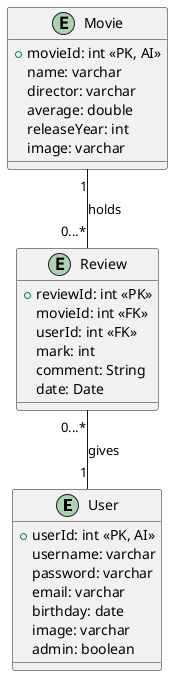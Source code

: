 @startuml MCD

entity User {
  +userId: int <<PK, AI>>
  username: varchar
  password: varchar
  email: varchar
  birthday: date
  image: varchar
  admin: boolean
}

entity Movie { 
  +movieId: int <<PK, AI>>
  name: varchar
  director: varchar
  average: double
  releaseYear: int
  image: varchar
}

entity Review {
  +reviewId: int <<PK>>
  movieId: int <<FK>>
  userId: int <<FK>>
  mark: int
  comment: String
  date: Date
}

Movie "1" -- "0...*" Review : holds
Review "0...*" -- "1" User : gives

@enduml

